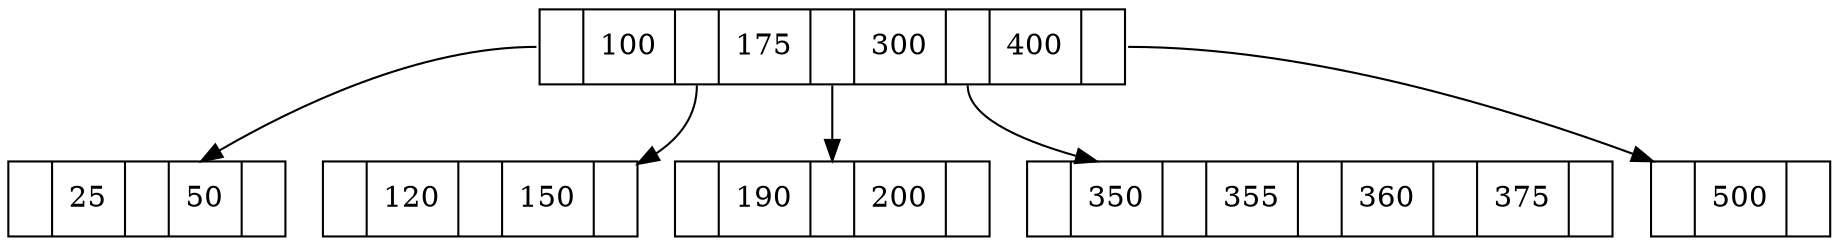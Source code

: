 digraph BTree {
node [shape=record];
node7e9e5f8a [label="<f0> | 100 | <f1> | 175 | <f2> | 300 | <f3> | 400 | <f4>"];
node8bcc55f [label="<f0> | 25 | <f1> | 50 | <f2>"];
node7e9e5f8a:f0 -> node8bcc55f;
node42a57993 [label="<f0> | 120 | <f1> | 150 | <f2>"];
node7e9e5f8a:f1 -> node42a57993;
node75b84c92 [label="<f0> | 190 | <f1> | 200 | <f2>"];
node7e9e5f8a:f2 -> node75b84c92;
node6bc7c054 [label="<f0> | 350 | <f1> | 355 | <f2> | 360 | <f3> | 375 | <f4>"];
node7e9e5f8a:f3 -> node6bc7c054;
node232204a1 [label="<f0> | 500 | <f1>"];
node7e9e5f8a:f4 -> node232204a1;
}
